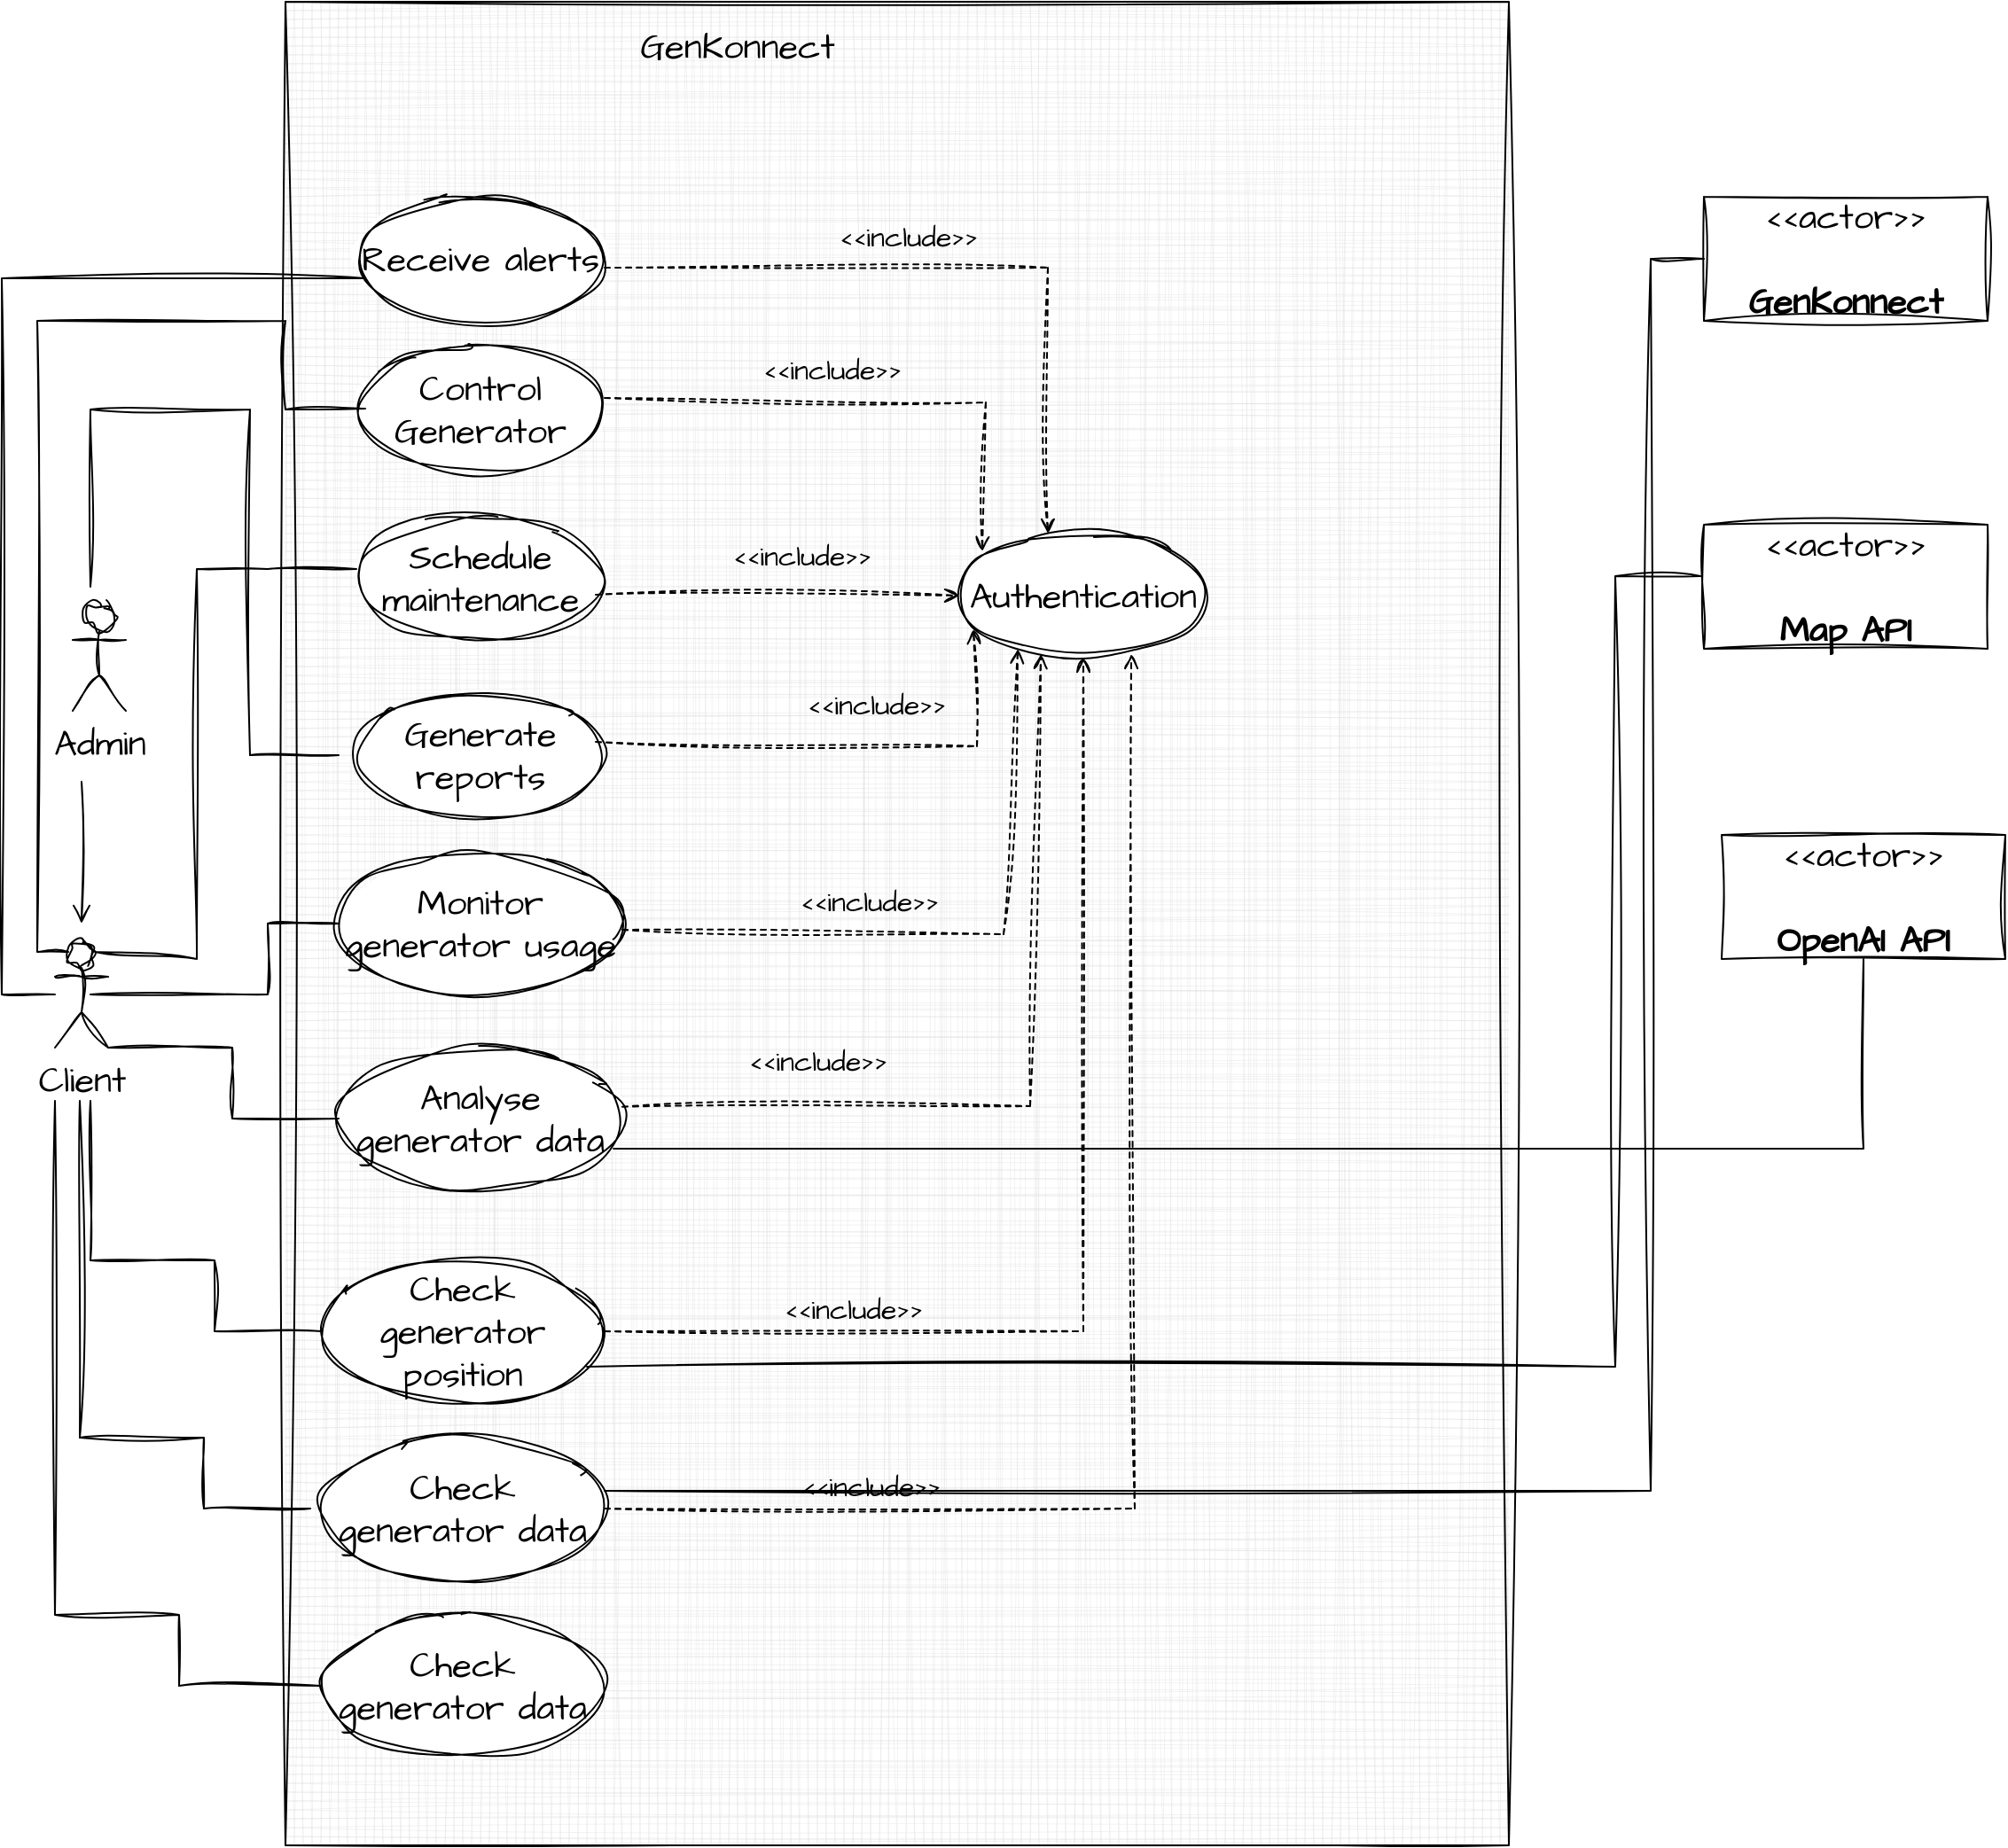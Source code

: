 <mxfile version="21.6.8" type="github">
  <diagram name="Page-1" id="mc_Xijsgc_G9oddeepuc">
    <mxGraphModel dx="1660" dy="732" grid="1" gridSize="10" guides="1" tooltips="1" connect="1" arrows="1" fold="1" page="1" pageScale="1" pageWidth="850" pageHeight="1100" math="0" shadow="0">
      <root>
        <mxCell id="0" />
        <mxCell id="1" parent="0" />
        <mxCell id="UucbqVDdxP2jMhmCBLfp-1" value="" style="verticalLabelPosition=bottom;verticalAlign=top;html=1;shape=mxgraph.basic.patternFillRect;fillStyle=grid;step=5;fillStrokeWidth=0.2;fillStrokeColor=#dddddd;sketch=1;hachureGap=4;jiggle=2;curveFitting=1;fontFamily=Architects Daughter;fontSource=https%3A%2F%2Ffonts.googleapis.com%2Fcss%3Ffamily%3DArchitects%2BDaughter;fontSize=20;" vertex="1" parent="1">
          <mxGeometry x="170" y="30" width="690" height="1040" as="geometry" />
        </mxCell>
        <mxCell id="UucbqVDdxP2jMhmCBLfp-2" value="Admin" style="shape=umlActor;verticalLabelPosition=bottom;verticalAlign=top;html=1;sketch=1;hachureGap=4;jiggle=2;curveFitting=1;fontFamily=Architects Daughter;fontSource=https%3A%2F%2Ffonts.googleapis.com%2Fcss%3Ffamily%3DArchitects%2BDaughter;fontSize=20;" vertex="1" parent="1">
          <mxGeometry x="50" y="370" width="30" height="60" as="geometry" />
        </mxCell>
        <mxCell id="UucbqVDdxP2jMhmCBLfp-3" value="Client" style="shape=umlActor;verticalLabelPosition=bottom;verticalAlign=top;html=1;sketch=1;hachureGap=4;jiggle=2;curveFitting=1;fontFamily=Architects Daughter;fontSource=https%3A%2F%2Ffonts.googleapis.com%2Fcss%3Ffamily%3DArchitects%2BDaughter;fontSize=20;" vertex="1" parent="1">
          <mxGeometry x="40" y="560" width="30" height="60" as="geometry" />
        </mxCell>
        <mxCell id="UucbqVDdxP2jMhmCBLfp-4" value="&amp;lt;&amp;lt;actor&amp;gt;&amp;gt;&lt;br&gt;&lt;br&gt;&lt;b&gt;GenKonnect&lt;/b&gt;" style="html=1;align=center;verticalAlign=middle;dashed=0;whiteSpace=wrap;sketch=1;hachureGap=4;jiggle=2;curveFitting=1;fontFamily=Architects Daughter;fontSource=https%3A%2F%2Ffonts.googleapis.com%2Fcss%3Ffamily%3DArchitects%2BDaughter;fontSize=20;" vertex="1" parent="1">
          <mxGeometry x="970" y="140" width="160" height="70" as="geometry" />
        </mxCell>
        <mxCell id="UucbqVDdxP2jMhmCBLfp-5" value="&amp;lt;&amp;lt;actor&amp;gt;&amp;gt;&lt;br&gt;&lt;br&gt;&lt;b&gt;Map API&lt;/b&gt;" style="html=1;align=center;verticalAlign=middle;dashed=0;whiteSpace=wrap;sketch=1;hachureGap=4;jiggle=2;curveFitting=1;fontFamily=Architects Daughter;fontSource=https%3A%2F%2Ffonts.googleapis.com%2Fcss%3Ffamily%3DArchitects%2BDaughter;fontSize=20;" vertex="1" parent="1">
          <mxGeometry x="970" y="325" width="160" height="70" as="geometry" />
        </mxCell>
        <mxCell id="UucbqVDdxP2jMhmCBLfp-6" value="&amp;lt;&amp;lt;actor&amp;gt;&amp;gt;&lt;br&gt;&lt;br&gt;&lt;b&gt;OpenAI API&lt;/b&gt;" style="html=1;align=center;verticalAlign=middle;dashed=0;whiteSpace=wrap;sketch=1;hachureGap=4;jiggle=2;curveFitting=1;fontFamily=Architects Daughter;fontSource=https%3A%2F%2Ffonts.googleapis.com%2Fcss%3Ffamily%3DArchitects%2BDaughter;fontSize=20;" vertex="1" parent="1">
          <mxGeometry x="980" y="500" width="160" height="70" as="geometry" />
        </mxCell>
        <mxCell id="UucbqVDdxP2jMhmCBLfp-7" value="Authentication" style="ellipse;whiteSpace=wrap;html=1;sketch=1;hachureGap=4;jiggle=2;curveFitting=1;fontFamily=Architects Daughter;fontSource=https%3A%2F%2Ffonts.googleapis.com%2Fcss%3Ffamily%3DArchitects%2BDaughter;fontSize=20;" vertex="1" parent="1">
          <mxGeometry x="550" y="330" width="140" height="70" as="geometry" />
        </mxCell>
        <mxCell id="UucbqVDdxP2jMhmCBLfp-8" value="Receive alerts" style="ellipse;whiteSpace=wrap;html=1;sketch=1;hachureGap=4;jiggle=2;curveFitting=1;fontFamily=Architects Daughter;fontSource=https%3A%2F%2Ffonts.googleapis.com%2Fcss%3Ffamily%3DArchitects%2BDaughter;fontSize=20;" vertex="1" parent="1">
          <mxGeometry x="210" y="140" width="140" height="70" as="geometry" />
        </mxCell>
        <mxCell id="UucbqVDdxP2jMhmCBLfp-9" value="Control Generator" style="ellipse;whiteSpace=wrap;html=1;sketch=1;hachureGap=4;jiggle=2;curveFitting=1;fontFamily=Architects Daughter;fontSource=https%3A%2F%2Ffonts.googleapis.com%2Fcss%3Ffamily%3DArchitects%2BDaughter;fontSize=20;" vertex="1" parent="1">
          <mxGeometry x="210" y="225" width="140" height="70" as="geometry" />
        </mxCell>
        <mxCell id="UucbqVDdxP2jMhmCBLfp-10" value="Schedule maintenance" style="ellipse;whiteSpace=wrap;html=1;sketch=1;hachureGap=4;jiggle=2;curveFitting=1;fontFamily=Architects Daughter;fontSource=https%3A%2F%2Ffonts.googleapis.com%2Fcss%3Ffamily%3DArchitects%2BDaughter;fontSize=20;" vertex="1" parent="1">
          <mxGeometry x="210" y="320" width="140" height="70" as="geometry" />
        </mxCell>
        <mxCell id="UucbqVDdxP2jMhmCBLfp-11" value="Generate reports" style="ellipse;whiteSpace=wrap;html=1;sketch=1;hachureGap=4;jiggle=2;curveFitting=1;fontFamily=Architects Daughter;fontSource=https%3A%2F%2Ffonts.googleapis.com%2Fcss%3Ffamily%3DArchitects%2BDaughter;fontSize=20;" vertex="1" parent="1">
          <mxGeometry x="210" y="420" width="140" height="70" as="geometry" />
        </mxCell>
        <mxCell id="UucbqVDdxP2jMhmCBLfp-12" value="Monitor generator usage" style="ellipse;whiteSpace=wrap;html=1;sketch=1;hachureGap=4;jiggle=2;curveFitting=1;fontFamily=Architects Daughter;fontSource=https%3A%2F%2Ffonts.googleapis.com%2Fcss%3Ffamily%3DArchitects%2BDaughter;fontSize=20;" vertex="1" parent="1">
          <mxGeometry x="200" y="510" width="160" height="80" as="geometry" />
        </mxCell>
        <mxCell id="UucbqVDdxP2jMhmCBLfp-13" value="Analyse generator data" style="ellipse;whiteSpace=wrap;html=1;sketch=1;hachureGap=4;jiggle=2;curveFitting=1;fontFamily=Architects Daughter;fontSource=https%3A%2F%2Ffonts.googleapis.com%2Fcss%3Ffamily%3DArchitects%2BDaughter;fontSize=20;" vertex="1" parent="1">
          <mxGeometry x="200" y="620" width="160" height="80" as="geometry" />
        </mxCell>
        <mxCell id="UucbqVDdxP2jMhmCBLfp-14" value="&amp;lt;&amp;lt;include&amp;gt;&amp;gt;" style="html=1;verticalAlign=bottom;labelBackgroundColor=none;endArrow=open;endFill=0;dashed=1;rounded=0;sketch=1;hachureGap=4;jiggle=2;curveFitting=1;fontFamily=Architects Daughter;fontSource=https%3A%2F%2Ffonts.googleapis.com%2Fcss%3Ffamily%3DArchitects%2BDaughter;fontSize=16;" edge="1" parent="1">
          <mxGeometry x="0.125" y="10" width="160" relative="1" as="geometry">
            <mxPoint x="345" y="364.5" as="sourcePoint" />
            <mxPoint x="550" y="365" as="targetPoint" />
            <mxPoint as="offset" />
          </mxGeometry>
        </mxCell>
        <mxCell id="UucbqVDdxP2jMhmCBLfp-15" value="&amp;lt;&amp;lt;include&amp;gt;&amp;gt;" style="html=1;verticalAlign=bottom;labelBackgroundColor=none;endArrow=open;endFill=0;dashed=1;rounded=0;sketch=1;hachureGap=4;jiggle=2;curveFitting=1;fontFamily=Architects Daughter;fontSource=https%3A%2F%2Ffonts.googleapis.com%2Fcss%3Ffamily%3DArchitects%2BDaughter;fontSize=16;entryX=0.057;entryY=0.771;entryDx=0;entryDy=0;entryPerimeter=0;" edge="1" parent="1" target="UucbqVDdxP2jMhmCBLfp-7">
          <mxGeometry x="0.125" y="10" width="160" relative="1" as="geometry">
            <mxPoint x="345" y="447.5" as="sourcePoint" />
            <mxPoint x="603.73" y="390" as="targetPoint" />
            <Array as="points">
              <mxPoint x="560" y="450" />
            </Array>
            <mxPoint as="offset" />
          </mxGeometry>
        </mxCell>
        <mxCell id="UucbqVDdxP2jMhmCBLfp-16" value="&amp;lt;&amp;lt;include&amp;gt;&amp;gt;" style="html=1;verticalAlign=bottom;labelBackgroundColor=none;endArrow=open;endFill=0;dashed=1;rounded=0;sketch=1;hachureGap=4;jiggle=2;curveFitting=1;fontFamily=Architects Daughter;fontSource=https%3A%2F%2Ffonts.googleapis.com%2Fcss%3Ffamily%3DArchitects%2BDaughter;fontSize=16;entryX=0.236;entryY=0.929;entryDx=0;entryDy=0;entryPerimeter=0;" edge="1" parent="1" target="UucbqVDdxP2jMhmCBLfp-7">
          <mxGeometry x="-0.264" y="5" width="160" relative="1" as="geometry">
            <mxPoint x="360" y="553.53" as="sourcePoint" />
            <mxPoint x="573" y="490.03" as="targetPoint" />
            <Array as="points">
              <mxPoint x="575" y="556.03" />
            </Array>
            <mxPoint as="offset" />
          </mxGeometry>
        </mxCell>
        <mxCell id="UucbqVDdxP2jMhmCBLfp-17" value="&amp;lt;&amp;lt;include&amp;gt;&amp;gt;" style="html=1;verticalAlign=bottom;labelBackgroundColor=none;endArrow=open;endFill=0;dashed=1;rounded=0;sketch=1;hachureGap=4;jiggle=2;curveFitting=1;fontFamily=Architects Daughter;fontSource=https%3A%2F%2Ffonts.googleapis.com%2Fcss%3Ffamily%3DArchitects%2BDaughter;fontSize=16;entryX=0.329;entryY=0.971;entryDx=0;entryDy=0;entryPerimeter=0;" edge="1" parent="1" target="UucbqVDdxP2jMhmCBLfp-7">
          <mxGeometry x="-0.546" y="13" width="160" relative="1" as="geometry">
            <mxPoint x="360" y="653.33" as="sourcePoint" />
            <mxPoint x="630" y="400" as="targetPoint" />
            <Array as="points">
              <mxPoint x="590" y="653" />
            </Array>
            <mxPoint as="offset" />
          </mxGeometry>
        </mxCell>
        <mxCell id="UucbqVDdxP2jMhmCBLfp-18" value="&amp;lt;&amp;lt;include&amp;gt;&amp;gt;" style="html=1;verticalAlign=bottom;labelBackgroundColor=none;endArrow=open;endFill=0;dashed=1;rounded=0;sketch=1;hachureGap=4;jiggle=2;curveFitting=1;fontFamily=Architects Daughter;fontSource=https%3A%2F%2Ffonts.googleapis.com%2Fcss%3Ffamily%3DArchitects%2BDaughter;fontSize=16;entryX=0.093;entryY=0.143;entryDx=0;entryDy=0;entryPerimeter=0;" edge="1" parent="1" target="UucbqVDdxP2jMhmCBLfp-7">
          <mxGeometry x="-0.146" y="5" width="160" relative="1" as="geometry">
            <mxPoint x="350" y="253.53" as="sourcePoint" />
            <mxPoint x="563" y="190.03" as="targetPoint" />
            <Array as="points">
              <mxPoint x="565" y="256.03" />
            </Array>
            <mxPoint as="offset" />
          </mxGeometry>
        </mxCell>
        <mxCell id="UucbqVDdxP2jMhmCBLfp-19" value="&amp;lt;&amp;lt;include&amp;gt;&amp;gt;" style="html=1;verticalAlign=bottom;labelBackgroundColor=none;endArrow=open;endFill=0;dashed=1;rounded=0;sketch=1;hachureGap=4;jiggle=2;curveFitting=1;fontFamily=Architects Daughter;fontSource=https%3A%2F%2Ffonts.googleapis.com%2Fcss%3Ffamily%3DArchitects%2BDaughter;fontSize=16;" edge="1" parent="1">
          <mxGeometry x="-0.146" y="5" width="160" relative="1" as="geometry">
            <mxPoint x="350" y="180" as="sourcePoint" />
            <mxPoint x="600" y="330" as="targetPoint" />
            <Array as="points">
              <mxPoint x="600" y="180" />
            </Array>
            <mxPoint as="offset" />
          </mxGeometry>
        </mxCell>
        <mxCell id="UucbqVDdxP2jMhmCBLfp-20" value="GenKonnect" style="text;html=1;strokeColor=none;fillColor=none;align=center;verticalAlign=middle;whiteSpace=wrap;rounded=0;fontSize=20;fontFamily=Architects Daughter;" vertex="1" parent="1">
          <mxGeometry x="395" y="40" width="60" height="30" as="geometry" />
        </mxCell>
        <mxCell id="UucbqVDdxP2jMhmCBLfp-21" value="Check generator position" style="ellipse;whiteSpace=wrap;html=1;sketch=1;hachureGap=4;jiggle=2;curveFitting=1;fontFamily=Architects Daughter;fontSource=https%3A%2F%2Ffonts.googleapis.com%2Fcss%3Ffamily%3DArchitects%2BDaughter;fontSize=20;" vertex="1" parent="1">
          <mxGeometry x="190" y="740" width="160" height="80" as="geometry" />
        </mxCell>
        <mxCell id="UucbqVDdxP2jMhmCBLfp-22" value="&amp;lt;&amp;lt;include&amp;gt;&amp;gt;" style="html=1;verticalAlign=bottom;labelBackgroundColor=none;endArrow=open;endFill=0;dashed=1;rounded=0;sketch=1;hachureGap=4;jiggle=2;curveFitting=1;fontFamily=Architects Daughter;fontSource=https%3A%2F%2Ffonts.googleapis.com%2Fcss%3Ffamily%3DArchitects%2BDaughter;fontSize=16;exitX=1;exitY=0.5;exitDx=0;exitDy=0;entryX=0.5;entryY=1;entryDx=0;entryDy=0;" edge="1" parent="1" source="UucbqVDdxP2jMhmCBLfp-21" target="UucbqVDdxP2jMhmCBLfp-7">
          <mxGeometry x="-0.571" width="160" relative="1" as="geometry">
            <mxPoint x="360" y="780" as="sourcePoint" />
            <mxPoint x="620" y="460" as="targetPoint" />
            <Array as="points">
              <mxPoint x="620" y="780" />
            </Array>
            <mxPoint as="offset" />
          </mxGeometry>
        </mxCell>
        <mxCell id="UucbqVDdxP2jMhmCBLfp-25" value="Check generator data" style="ellipse;whiteSpace=wrap;html=1;sketch=1;hachureGap=4;jiggle=2;curveFitting=1;fontFamily=Architects Daughter;fontSource=https%3A%2F%2Ffonts.googleapis.com%2Fcss%3Ffamily%3DArchitects%2BDaughter;fontSize=20;" vertex="1" parent="1">
          <mxGeometry x="190" y="840" width="160" height="80" as="geometry" />
        </mxCell>
        <mxCell id="UucbqVDdxP2jMhmCBLfp-27" value="&amp;lt;&amp;lt;include&amp;gt;&amp;gt;" style="html=1;verticalAlign=bottom;labelBackgroundColor=none;endArrow=open;endFill=0;dashed=1;rounded=0;sketch=1;hachureGap=4;jiggle=2;curveFitting=1;fontFamily=Architects Daughter;fontSource=https%3A%2F%2Ffonts.googleapis.com%2Fcss%3Ffamily%3DArchitects%2BDaughter;fontSize=16;exitX=1;exitY=0.5;exitDx=0;exitDy=0;entryX=0.693;entryY=0.971;entryDx=0;entryDy=0;entryPerimeter=0;" edge="1" target="UucbqVDdxP2jMhmCBLfp-7" parent="1" source="UucbqVDdxP2jMhmCBLfp-25">
          <mxGeometry x="-0.617" width="160" relative="1" as="geometry">
            <mxPoint x="340" y="880" as="sourcePoint" />
            <mxPoint x="649" y="440" as="targetPoint" />
            <Array as="points">
              <mxPoint x="649" y="880" />
            </Array>
            <mxPoint as="offset" />
          </mxGeometry>
        </mxCell>
        <mxCell id="UucbqVDdxP2jMhmCBLfp-28" value="Check generator data" style="ellipse;whiteSpace=wrap;html=1;sketch=1;hachureGap=4;jiggle=2;curveFitting=1;fontFamily=Architects Daughter;fontSource=https%3A%2F%2Ffonts.googleapis.com%2Fcss%3Ffamily%3DArchitects%2BDaughter;fontSize=20;" vertex="1" parent="1">
          <mxGeometry x="190" y="940" width="160" height="80" as="geometry" />
        </mxCell>
        <mxCell id="UucbqVDdxP2jMhmCBLfp-29" value="" style="endArrow=open;startArrow=none;endFill=0;startFill=0;endSize=8;html=1;verticalAlign=bottom;labelBackgroundColor=none;strokeWidth=1;rounded=0;sketch=1;hachureGap=4;jiggle=2;curveFitting=1;fontFamily=Architects Daughter;fontSource=https%3A%2F%2Ffonts.googleapis.com%2Fcss%3Ffamily%3DArchitects%2BDaughter;fontSize=16;" edge="1" parent="1">
          <mxGeometry width="160" relative="1" as="geometry">
            <mxPoint x="55" y="470" as="sourcePoint" />
            <mxPoint x="55" y="550" as="targetPoint" />
          </mxGeometry>
        </mxCell>
        <mxCell id="UucbqVDdxP2jMhmCBLfp-33" value="" style="endArrow=none;html=1;rounded=0;sketch=1;hachureGap=4;jiggle=2;curveFitting=1;fontFamily=Architects Daughter;fontSource=https%3A%2F%2Ffonts.googleapis.com%2Fcss%3Ffamily%3DArchitects%2BDaughter;fontSize=16;entryX=0.036;entryY=0.657;entryDx=0;entryDy=0;entryPerimeter=0;" edge="1" parent="1" source="UucbqVDdxP2jMhmCBLfp-3" target="UucbqVDdxP2jMhmCBLfp-8">
          <mxGeometry width="50" height="50" relative="1" as="geometry">
            <mxPoint x="30" y="390" as="sourcePoint" />
            <mxPoint x="140" y="165" as="targetPoint" />
            <Array as="points">
              <mxPoint x="10" y="590" />
              <mxPoint x="10" y="186" />
            </Array>
          </mxGeometry>
        </mxCell>
        <mxCell id="UucbqVDdxP2jMhmCBLfp-34" value="" style="endArrow=none;html=1;rounded=0;sketch=1;hachureGap=4;jiggle=2;curveFitting=1;fontFamily=Architects Daughter;fontSource=https%3A%2F%2Ffonts.googleapis.com%2Fcss%3Ffamily%3DArchitects%2BDaughter;fontSize=16;entryX=0.036;entryY=0.657;entryDx=0;entryDy=0;entryPerimeter=0;exitX=0.25;exitY=0.1;exitDx=0;exitDy=0;exitPerimeter=0;" edge="1" parent="1" source="UucbqVDdxP2jMhmCBLfp-3">
          <mxGeometry width="50" height="50" relative="1" as="geometry">
            <mxPoint x="30" y="370" as="sourcePoint" />
            <mxPoint x="215" y="259.51" as="targetPoint" />
            <Array as="points">
              <mxPoint x="30" y="566" />
              <mxPoint x="30" y="210" />
              <mxPoint x="170" y="210" />
              <mxPoint x="170" y="260" />
            </Array>
          </mxGeometry>
        </mxCell>
        <mxCell id="UucbqVDdxP2jMhmCBLfp-35" value="" style="endArrow=none;html=1;rounded=0;sketch=1;hachureGap=4;jiggle=2;curveFitting=1;fontFamily=Architects Daughter;fontSource=https%3A%2F%2Ffonts.googleapis.com%2Fcss%3Ffamily%3DArchitects%2BDaughter;fontSize=16;exitX=0.75;exitY=0.1;exitDx=0;exitDy=0;exitPerimeter=0;" edge="1" parent="1" source="UucbqVDdxP2jMhmCBLfp-3">
          <mxGeometry width="50" height="50" relative="1" as="geometry">
            <mxPoint x="50" y="360" as="sourcePoint" />
            <mxPoint x="210" y="350" as="targetPoint" />
            <Array as="points">
              <mxPoint x="120" y="570" />
              <mxPoint x="120" y="350" />
              <mxPoint x="160" y="350" />
            </Array>
          </mxGeometry>
        </mxCell>
        <mxCell id="UucbqVDdxP2jMhmCBLfp-36" value="" style="endArrow=none;html=1;rounded=0;sketch=1;hachureGap=4;jiggle=2;curveFitting=1;fontFamily=Architects Daughter;fontSource=https%3A%2F%2Ffonts.googleapis.com%2Fcss%3Ffamily%3DArchitects%2BDaughter;fontSize=16;" edge="1" parent="1">
          <mxGeometry width="50" height="50" relative="1" as="geometry">
            <mxPoint x="60" y="360" as="sourcePoint" />
            <mxPoint x="200" y="455" as="targetPoint" />
            <Array as="points">
              <mxPoint x="60" y="260" />
              <mxPoint x="150" y="260" />
              <mxPoint x="150" y="455" />
            </Array>
          </mxGeometry>
        </mxCell>
        <mxCell id="UucbqVDdxP2jMhmCBLfp-37" value="" style="endArrow=none;html=1;rounded=0;sketch=1;hachureGap=4;jiggle=2;curveFitting=1;fontFamily=Architects Daughter;fontSource=https%3A%2F%2Ffonts.googleapis.com%2Fcss%3Ffamily%3DArchitects%2BDaughter;fontSize=16;entryX=0;entryY=0.5;entryDx=0;entryDy=0;" edge="1" parent="1" target="UucbqVDdxP2jMhmCBLfp-12">
          <mxGeometry width="50" height="50" relative="1" as="geometry">
            <mxPoint x="60" y="590" as="sourcePoint" />
            <mxPoint x="110" y="540" as="targetPoint" />
            <Array as="points">
              <mxPoint x="160" y="590" />
              <mxPoint x="160" y="550" />
            </Array>
          </mxGeometry>
        </mxCell>
        <mxCell id="UucbqVDdxP2jMhmCBLfp-38" value="" style="endArrow=none;html=1;rounded=0;sketch=1;hachureGap=4;jiggle=2;curveFitting=1;fontFamily=Architects Daughter;fontSource=https%3A%2F%2Ffonts.googleapis.com%2Fcss%3Ffamily%3DArchitects%2BDaughter;fontSize=16;entryX=0;entryY=0.5;entryDx=0;entryDy=0;" edge="1" parent="1" target="UucbqVDdxP2jMhmCBLfp-13">
          <mxGeometry width="50" height="50" relative="1" as="geometry">
            <mxPoint x="70" y="620" as="sourcePoint" />
            <mxPoint x="120" y="570" as="targetPoint" />
            <Array as="points">
              <mxPoint x="140" y="620" />
              <mxPoint x="140" y="660" />
            </Array>
          </mxGeometry>
        </mxCell>
        <mxCell id="UucbqVDdxP2jMhmCBLfp-39" value="" style="endArrow=none;html=1;rounded=0;sketch=1;hachureGap=4;jiggle=2;curveFitting=1;fontFamily=Architects Daughter;fontSource=https%3A%2F%2Ffonts.googleapis.com%2Fcss%3Ffamily%3DArchitects%2BDaughter;fontSize=16;entryX=0;entryY=0.5;entryDx=0;entryDy=0;" edge="1" parent="1">
          <mxGeometry width="50" height="50" relative="1" as="geometry">
            <mxPoint x="60" y="650" as="sourcePoint" />
            <mxPoint x="190" y="780" as="targetPoint" />
            <Array as="points">
              <mxPoint x="60" y="740" />
              <mxPoint x="130" y="740" />
              <mxPoint x="130" y="780" />
            </Array>
          </mxGeometry>
        </mxCell>
        <mxCell id="UucbqVDdxP2jMhmCBLfp-40" value="" style="endArrow=none;html=1;rounded=0;sketch=1;hachureGap=4;jiggle=2;curveFitting=1;fontFamily=Architects Daughter;fontSource=https%3A%2F%2Ffonts.googleapis.com%2Fcss%3Ffamily%3DArchitects%2BDaughter;fontSize=16;entryX=0;entryY=0.5;entryDx=0;entryDy=0;" edge="1" parent="1">
          <mxGeometry width="50" height="50" relative="1" as="geometry">
            <mxPoint x="54" y="650" as="sourcePoint" />
            <mxPoint x="184" y="880" as="targetPoint" />
            <Array as="points">
              <mxPoint x="54" y="840" />
              <mxPoint x="124" y="840" />
              <mxPoint x="124" y="880" />
            </Array>
          </mxGeometry>
        </mxCell>
        <mxCell id="UucbqVDdxP2jMhmCBLfp-41" value="" style="endArrow=none;html=1;rounded=0;sketch=1;hachureGap=4;jiggle=2;curveFitting=1;fontFamily=Architects Daughter;fontSource=https%3A%2F%2Ffonts.googleapis.com%2Fcss%3Ffamily%3DArchitects%2BDaughter;fontSize=16;entryX=0;entryY=0.5;entryDx=0;entryDy=0;" edge="1" parent="1" target="UucbqVDdxP2jMhmCBLfp-28">
          <mxGeometry width="50" height="50" relative="1" as="geometry">
            <mxPoint x="40" y="650" as="sourcePoint" />
            <mxPoint x="170" y="980" as="targetPoint" />
            <Array as="points">
              <mxPoint x="40" y="940" />
              <mxPoint x="110" y="940" />
              <mxPoint x="110" y="980" />
            </Array>
          </mxGeometry>
        </mxCell>
        <mxCell id="UucbqVDdxP2jMhmCBLfp-42" value="" style="endArrow=none;html=1;rounded=0;sketch=1;hachureGap=4;jiggle=2;curveFitting=1;fontFamily=Architects Daughter;fontSource=https%3A%2F%2Ffonts.googleapis.com%2Fcss%3Ffamily%3DArchitects%2BDaughter;fontSize=16;exitX=0.969;exitY=0.713;exitDx=0;exitDy=0;exitPerimeter=0;" edge="1" parent="1" source="UucbqVDdxP2jMhmCBLfp-13" target="UucbqVDdxP2jMhmCBLfp-6">
          <mxGeometry width="50" height="50" relative="1" as="geometry">
            <mxPoint x="610" y="820" as="sourcePoint" />
            <mxPoint x="660" y="770" as="targetPoint" />
            <Array as="points">
              <mxPoint x="1060" y="677" />
            </Array>
          </mxGeometry>
        </mxCell>
        <mxCell id="UucbqVDdxP2jMhmCBLfp-43" value="" style="endArrow=none;html=1;rounded=0;sketch=1;hachureGap=4;jiggle=2;curveFitting=1;fontFamily=Architects Daughter;fontSource=https%3A%2F%2Ffonts.googleapis.com%2Fcss%3Ffamily%3DArchitects%2BDaughter;fontSize=16;" edge="1" parent="1" target="UucbqVDdxP2jMhmCBLfp-4">
          <mxGeometry width="50" height="50" relative="1" as="geometry">
            <mxPoint x="350" y="870" as="sourcePoint" />
            <mxPoint x="400" y="820" as="targetPoint" />
            <Array as="points">
              <mxPoint x="940" y="870" />
              <mxPoint x="940" y="175" />
            </Array>
          </mxGeometry>
        </mxCell>
        <mxCell id="UucbqVDdxP2jMhmCBLfp-44" value="" style="endArrow=none;html=1;rounded=0;sketch=1;hachureGap=4;jiggle=2;curveFitting=1;fontFamily=Architects Daughter;fontSource=https%3A%2F%2Ffonts.googleapis.com%2Fcss%3Ffamily%3DArchitects%2BDaughter;fontSize=16;entryX=-0.012;entryY=0.414;entryDx=0;entryDy=0;entryPerimeter=0;" edge="1" parent="1" target="UucbqVDdxP2jMhmCBLfp-5">
          <mxGeometry width="50" height="50" relative="1" as="geometry">
            <mxPoint x="340" y="800" as="sourcePoint" />
            <mxPoint x="390" y="750" as="targetPoint" />
            <Array as="points">
              <mxPoint x="920" y="800" />
              <mxPoint x="920" y="354" />
            </Array>
          </mxGeometry>
        </mxCell>
      </root>
    </mxGraphModel>
  </diagram>
</mxfile>
